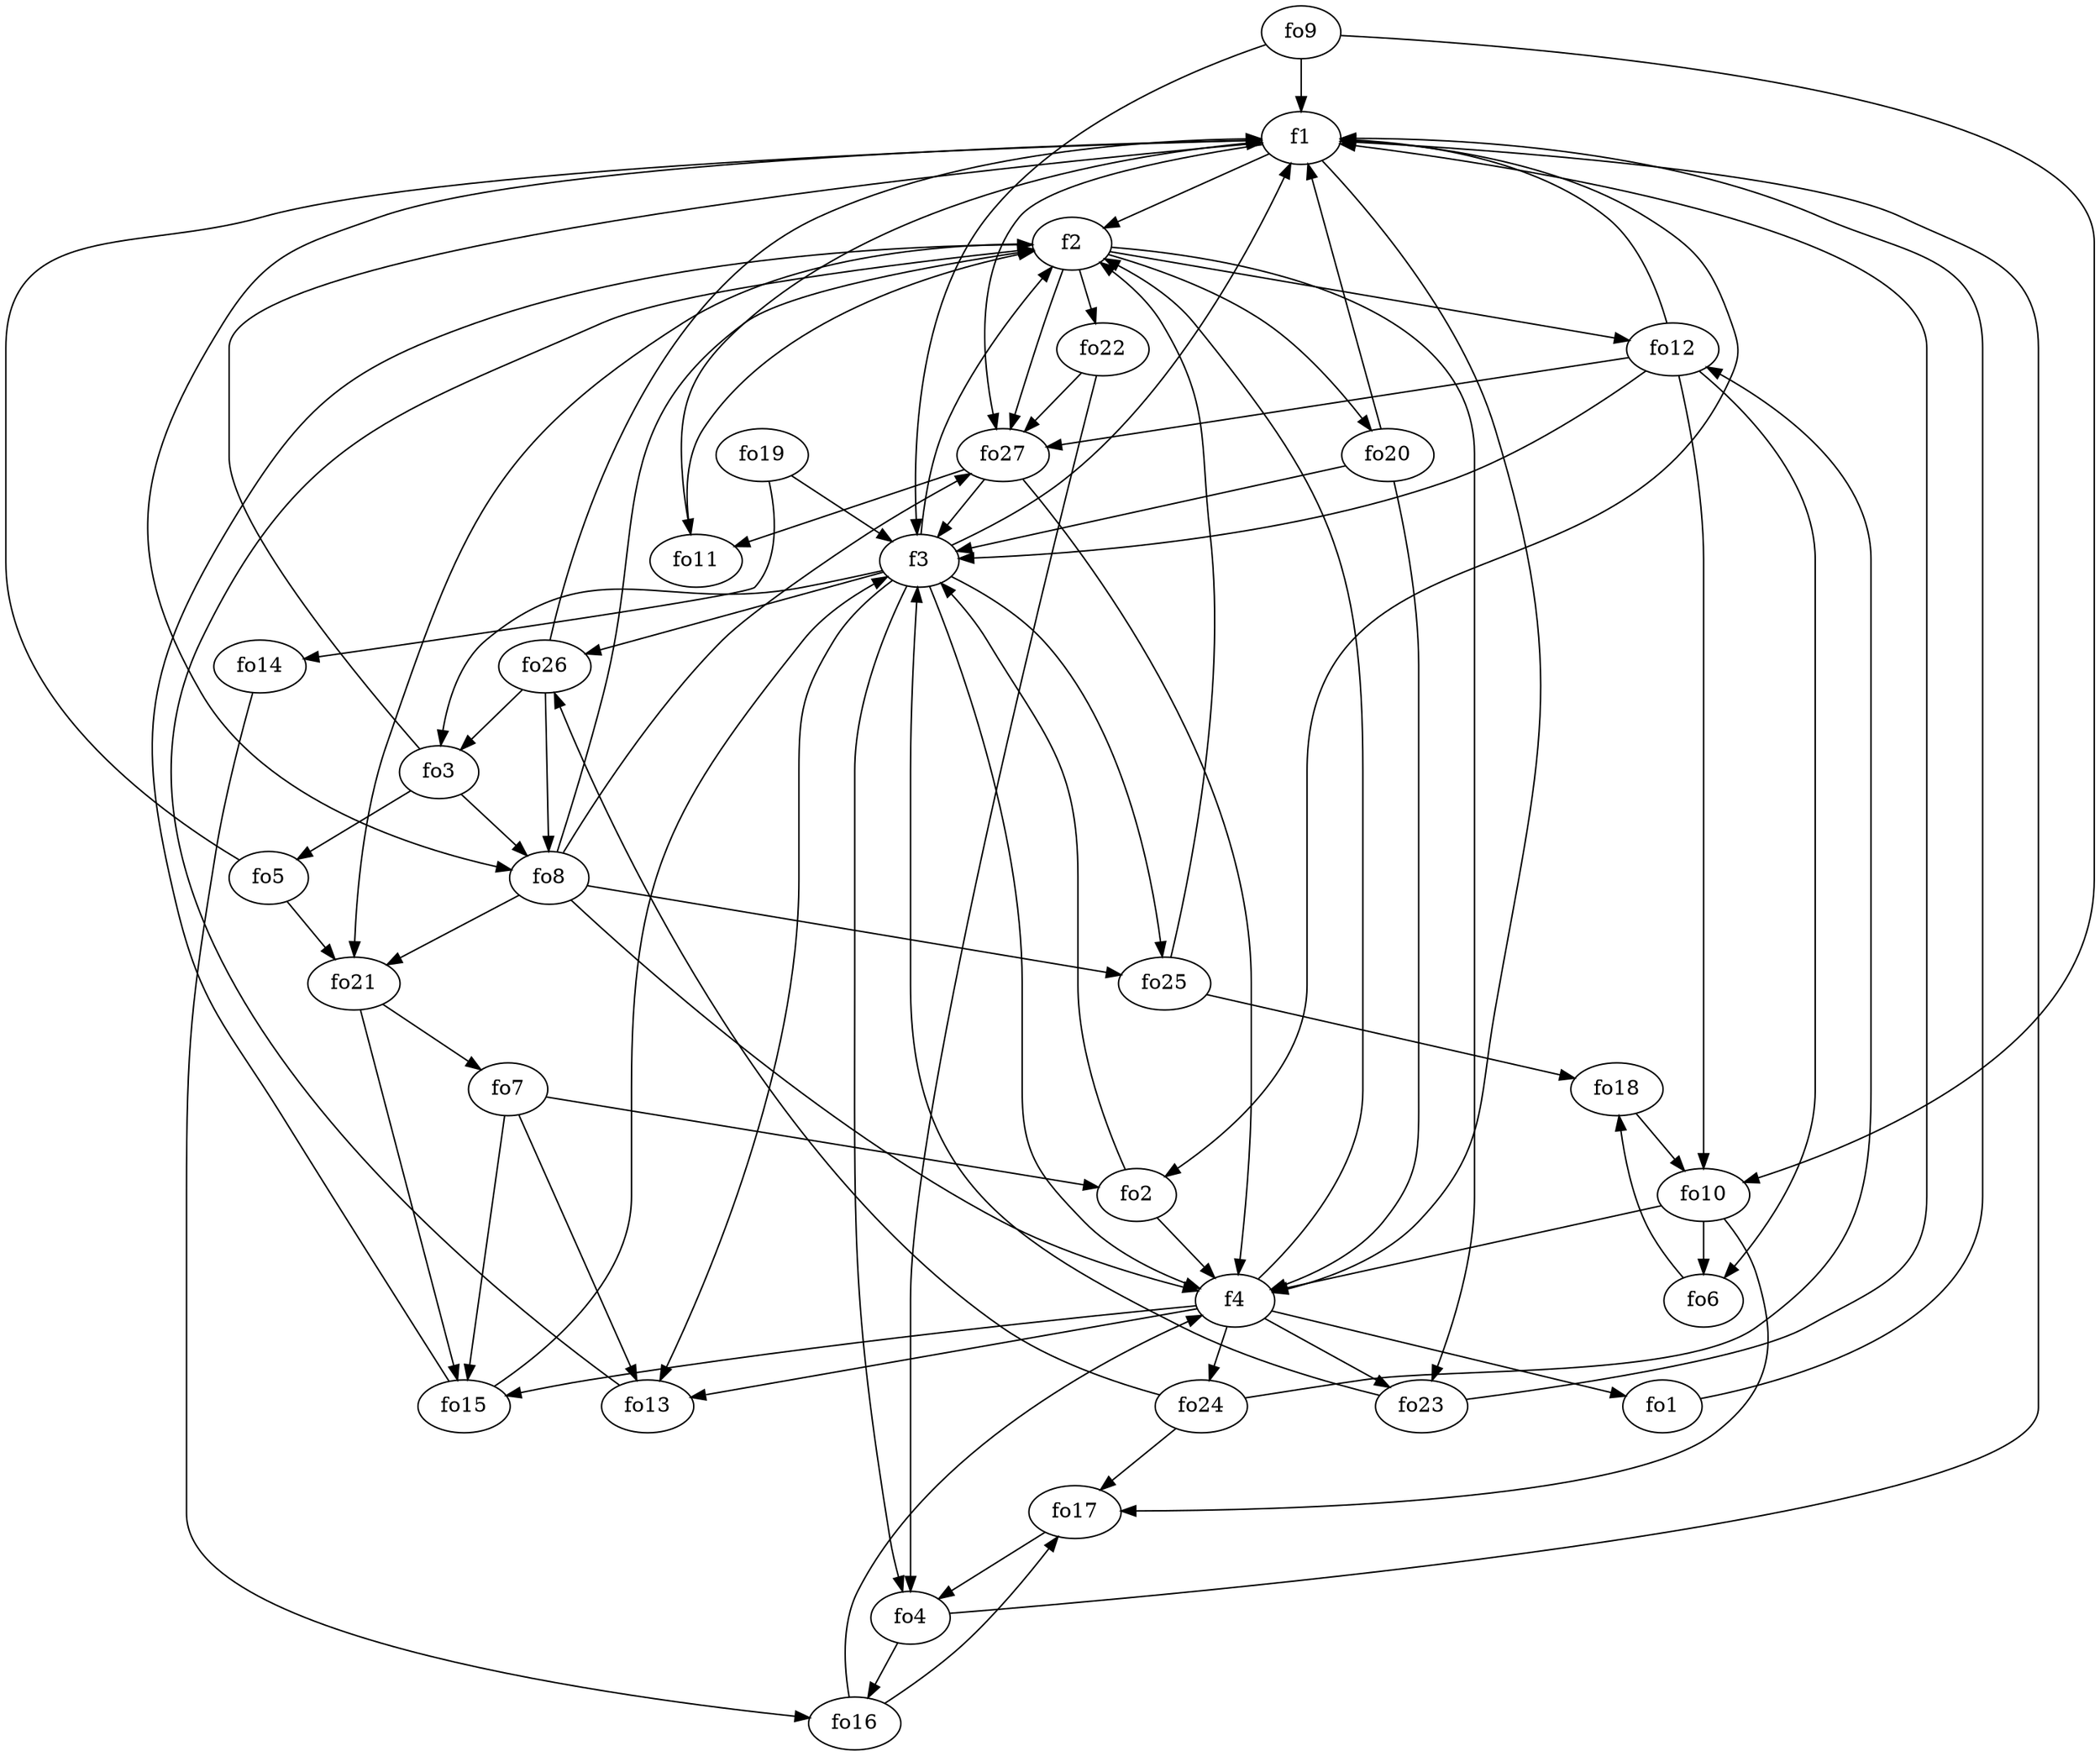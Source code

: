 strict digraph  {
f1;
f2;
f3;
f4;
fo1;
fo2;
fo3;
fo4;
fo5;
fo6;
fo7;
fo8;
fo9;
fo10;
fo11;
fo12;
fo13;
fo14;
fo15;
fo16;
fo17;
fo18;
fo19;
fo20;
fo21;
fo22;
fo23;
fo24;
fo25;
fo26;
fo27;
f1 -> f2  [weight=2];
f1 -> fo11  [weight=2];
f1 -> f4  [weight=2];
f1 -> fo27  [weight=2];
f1 -> fo8  [weight=2];
f1 -> fo2  [weight=2];
f2 -> fo21  [weight=2];
f2 -> fo12  [weight=2];
f2 -> fo27  [weight=2];
f2 -> fo20  [weight=2];
f2 -> fo22  [weight=2];
f2 -> fo23  [weight=2];
f3 -> f4  [weight=2];
f3 -> fo25  [weight=2];
f3 -> f1  [weight=2];
f3 -> f2  [weight=2];
f3 -> fo4  [weight=2];
f3 -> fo13  [weight=2];
f3 -> fo26  [weight=2];
f3 -> fo3  [weight=2];
f4 -> f2  [weight=2];
f4 -> fo1  [weight=2];
f4 -> fo13  [weight=2];
f4 -> fo23  [weight=2];
f4 -> fo24  [weight=2];
f4 -> fo15  [weight=2];
fo1 -> f1  [weight=2];
fo2 -> f3  [weight=2];
fo2 -> f4  [weight=2];
fo3 -> fo5  [weight=2];
fo3 -> f1  [weight=2];
fo3 -> fo8  [weight=2];
fo4 -> fo16  [weight=2];
fo4 -> f1  [weight=2];
fo5 -> f1  [weight=2];
fo5 -> fo21  [weight=2];
fo6 -> fo18  [weight=2];
fo7 -> fo13  [weight=2];
fo7 -> fo2  [weight=2];
fo7 -> fo15  [weight=2];
fo8 -> fo21  [weight=2];
fo8 -> fo27  [weight=2];
fo8 -> fo25  [weight=2];
fo8 -> f2  [weight=2];
fo8 -> f4  [weight=2];
fo9 -> f1  [weight=2];
fo9 -> fo10  [weight=2];
fo9 -> f3  [weight=2];
fo10 -> f4  [weight=2];
fo10 -> fo6  [weight=2];
fo10 -> fo17  [weight=2];
fo11 -> f2  [weight=2];
fo12 -> f1  [weight=2];
fo12 -> f3  [weight=2];
fo12 -> fo10  [weight=2];
fo12 -> fo27  [weight=2];
fo12 -> fo6  [weight=2];
fo13 -> f2  [weight=2];
fo14 -> fo16  [weight=2];
fo15 -> f3  [weight=2];
fo15 -> f2  [weight=2];
fo16 -> f4  [weight=2];
fo16 -> fo17  [weight=2];
fo17 -> fo4  [weight=2];
fo18 -> fo10  [weight=2];
fo19 -> fo14  [weight=2];
fo19 -> f3  [weight=2];
fo20 -> f4  [weight=2];
fo20 -> f3  [weight=2];
fo20 -> f1  [weight=2];
fo21 -> fo7  [weight=2];
fo21 -> fo15  [weight=2];
fo22 -> fo4  [weight=2];
fo22 -> fo27  [weight=2];
fo23 -> f1  [weight=2];
fo23 -> f3  [weight=2];
fo24 -> fo26  [weight=2];
fo24 -> fo12  [weight=2];
fo24 -> fo17  [weight=2];
fo25 -> f2  [weight=2];
fo25 -> fo18  [weight=2];
fo26 -> f1  [weight=2];
fo26 -> fo8  [weight=2];
fo26 -> fo3  [weight=2];
fo27 -> fo11  [weight=2];
fo27 -> f4  [weight=2];
fo27 -> f3  [weight=2];
}
